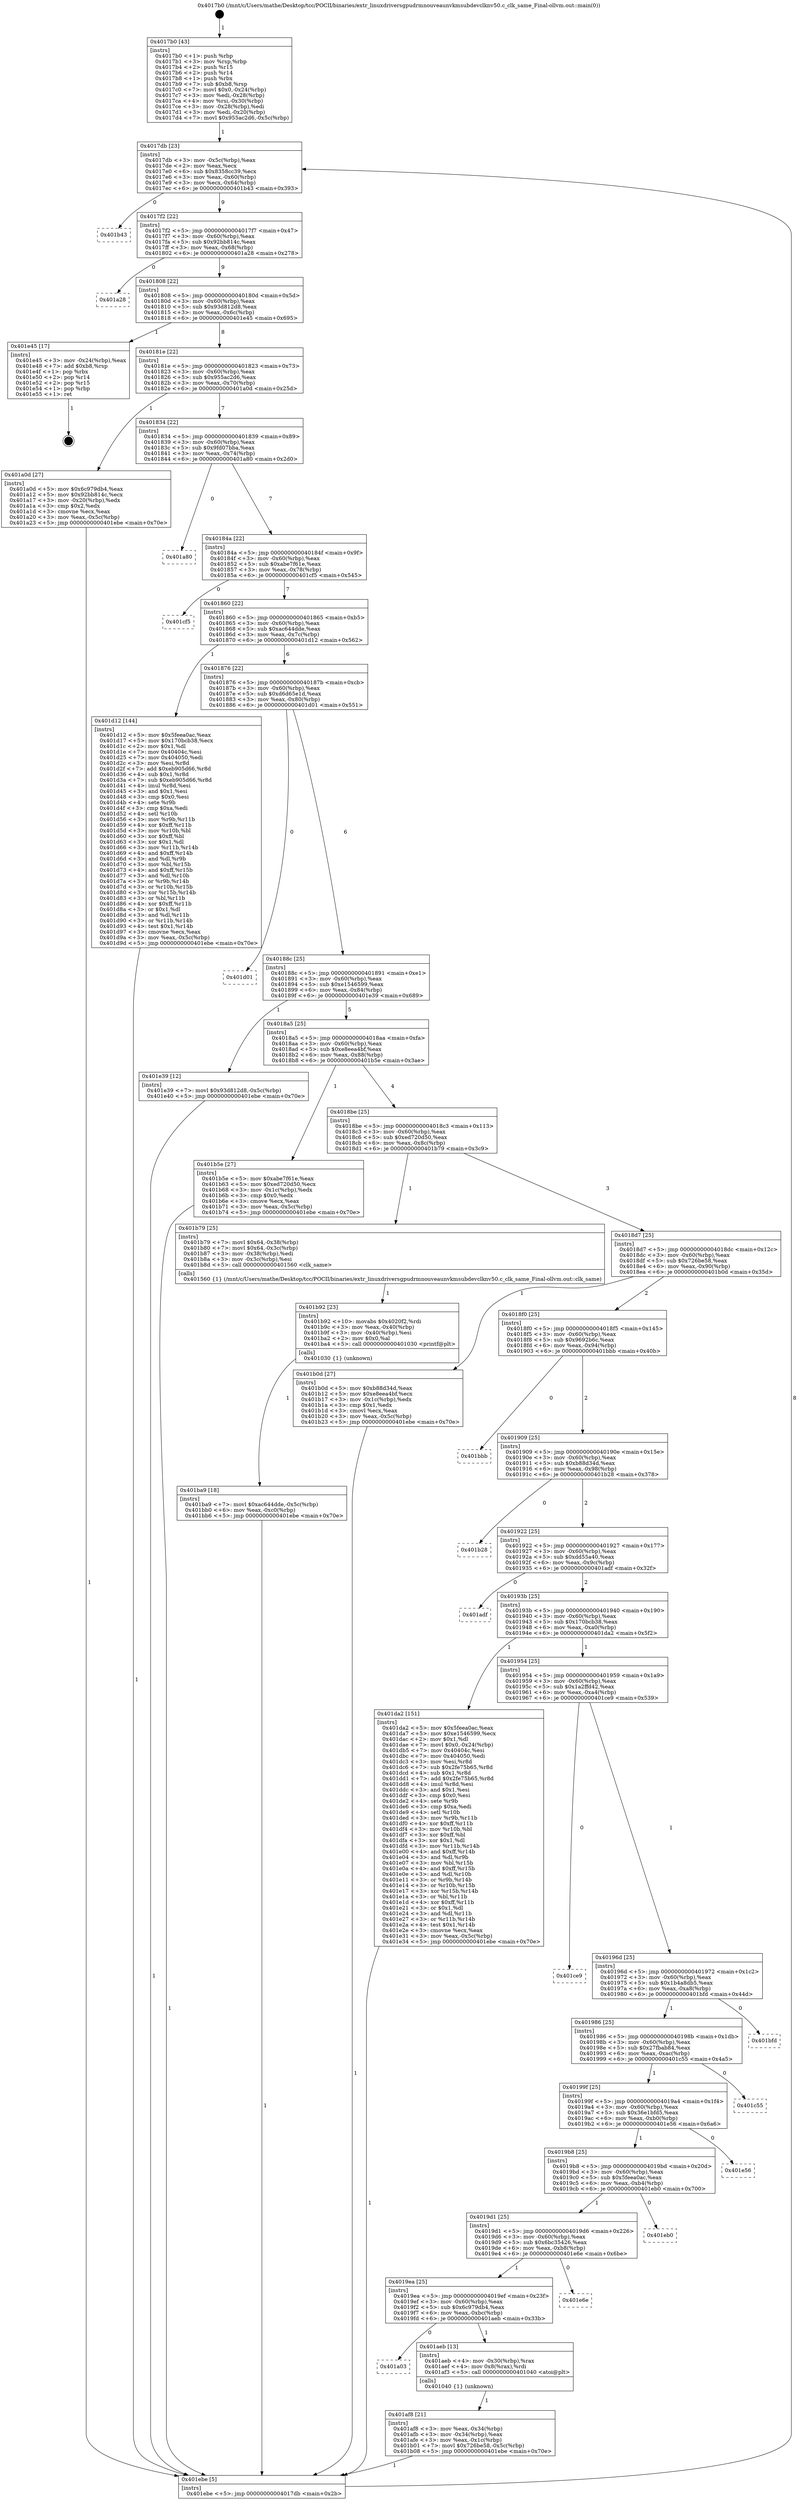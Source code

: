 digraph "0x4017b0" {
  label = "0x4017b0 (/mnt/c/Users/mathe/Desktop/tcc/POCII/binaries/extr_linuxdriversgpudrmnouveaunvkmsubdevclknv50.c_clk_same_Final-ollvm.out::main(0))"
  labelloc = "t"
  node[shape=record]

  Entry [label="",width=0.3,height=0.3,shape=circle,fillcolor=black,style=filled]
  "0x4017db" [label="{
     0x4017db [23]\l
     | [instrs]\l
     &nbsp;&nbsp;0x4017db \<+3\>: mov -0x5c(%rbp),%eax\l
     &nbsp;&nbsp;0x4017de \<+2\>: mov %eax,%ecx\l
     &nbsp;&nbsp;0x4017e0 \<+6\>: sub $0x8358cc39,%ecx\l
     &nbsp;&nbsp;0x4017e6 \<+3\>: mov %eax,-0x60(%rbp)\l
     &nbsp;&nbsp;0x4017e9 \<+3\>: mov %ecx,-0x64(%rbp)\l
     &nbsp;&nbsp;0x4017ec \<+6\>: je 0000000000401b43 \<main+0x393\>\l
  }"]
  "0x401b43" [label="{
     0x401b43\l
  }", style=dashed]
  "0x4017f2" [label="{
     0x4017f2 [22]\l
     | [instrs]\l
     &nbsp;&nbsp;0x4017f2 \<+5\>: jmp 00000000004017f7 \<main+0x47\>\l
     &nbsp;&nbsp;0x4017f7 \<+3\>: mov -0x60(%rbp),%eax\l
     &nbsp;&nbsp;0x4017fa \<+5\>: sub $0x92bb814c,%eax\l
     &nbsp;&nbsp;0x4017ff \<+3\>: mov %eax,-0x68(%rbp)\l
     &nbsp;&nbsp;0x401802 \<+6\>: je 0000000000401a28 \<main+0x278\>\l
  }"]
  Exit [label="",width=0.3,height=0.3,shape=circle,fillcolor=black,style=filled,peripheries=2]
  "0x401a28" [label="{
     0x401a28\l
  }", style=dashed]
  "0x401808" [label="{
     0x401808 [22]\l
     | [instrs]\l
     &nbsp;&nbsp;0x401808 \<+5\>: jmp 000000000040180d \<main+0x5d\>\l
     &nbsp;&nbsp;0x40180d \<+3\>: mov -0x60(%rbp),%eax\l
     &nbsp;&nbsp;0x401810 \<+5\>: sub $0x93d812d8,%eax\l
     &nbsp;&nbsp;0x401815 \<+3\>: mov %eax,-0x6c(%rbp)\l
     &nbsp;&nbsp;0x401818 \<+6\>: je 0000000000401e45 \<main+0x695\>\l
  }"]
  "0x401ba9" [label="{
     0x401ba9 [18]\l
     | [instrs]\l
     &nbsp;&nbsp;0x401ba9 \<+7\>: movl $0xac644dde,-0x5c(%rbp)\l
     &nbsp;&nbsp;0x401bb0 \<+6\>: mov %eax,-0xc0(%rbp)\l
     &nbsp;&nbsp;0x401bb6 \<+5\>: jmp 0000000000401ebe \<main+0x70e\>\l
  }"]
  "0x401e45" [label="{
     0x401e45 [17]\l
     | [instrs]\l
     &nbsp;&nbsp;0x401e45 \<+3\>: mov -0x24(%rbp),%eax\l
     &nbsp;&nbsp;0x401e48 \<+7\>: add $0xb8,%rsp\l
     &nbsp;&nbsp;0x401e4f \<+1\>: pop %rbx\l
     &nbsp;&nbsp;0x401e50 \<+2\>: pop %r14\l
     &nbsp;&nbsp;0x401e52 \<+2\>: pop %r15\l
     &nbsp;&nbsp;0x401e54 \<+1\>: pop %rbp\l
     &nbsp;&nbsp;0x401e55 \<+1\>: ret\l
  }"]
  "0x40181e" [label="{
     0x40181e [22]\l
     | [instrs]\l
     &nbsp;&nbsp;0x40181e \<+5\>: jmp 0000000000401823 \<main+0x73\>\l
     &nbsp;&nbsp;0x401823 \<+3\>: mov -0x60(%rbp),%eax\l
     &nbsp;&nbsp;0x401826 \<+5\>: sub $0x955ac2d6,%eax\l
     &nbsp;&nbsp;0x40182b \<+3\>: mov %eax,-0x70(%rbp)\l
     &nbsp;&nbsp;0x40182e \<+6\>: je 0000000000401a0d \<main+0x25d\>\l
  }"]
  "0x401b92" [label="{
     0x401b92 [23]\l
     | [instrs]\l
     &nbsp;&nbsp;0x401b92 \<+10\>: movabs $0x4020f2,%rdi\l
     &nbsp;&nbsp;0x401b9c \<+3\>: mov %eax,-0x40(%rbp)\l
     &nbsp;&nbsp;0x401b9f \<+3\>: mov -0x40(%rbp),%esi\l
     &nbsp;&nbsp;0x401ba2 \<+2\>: mov $0x0,%al\l
     &nbsp;&nbsp;0x401ba4 \<+5\>: call 0000000000401030 \<printf@plt\>\l
     | [calls]\l
     &nbsp;&nbsp;0x401030 \{1\} (unknown)\l
  }"]
  "0x401a0d" [label="{
     0x401a0d [27]\l
     | [instrs]\l
     &nbsp;&nbsp;0x401a0d \<+5\>: mov $0x6c979db4,%eax\l
     &nbsp;&nbsp;0x401a12 \<+5\>: mov $0x92bb814c,%ecx\l
     &nbsp;&nbsp;0x401a17 \<+3\>: mov -0x20(%rbp),%edx\l
     &nbsp;&nbsp;0x401a1a \<+3\>: cmp $0x2,%edx\l
     &nbsp;&nbsp;0x401a1d \<+3\>: cmovne %ecx,%eax\l
     &nbsp;&nbsp;0x401a20 \<+3\>: mov %eax,-0x5c(%rbp)\l
     &nbsp;&nbsp;0x401a23 \<+5\>: jmp 0000000000401ebe \<main+0x70e\>\l
  }"]
  "0x401834" [label="{
     0x401834 [22]\l
     | [instrs]\l
     &nbsp;&nbsp;0x401834 \<+5\>: jmp 0000000000401839 \<main+0x89\>\l
     &nbsp;&nbsp;0x401839 \<+3\>: mov -0x60(%rbp),%eax\l
     &nbsp;&nbsp;0x40183c \<+5\>: sub $0x9fd07bba,%eax\l
     &nbsp;&nbsp;0x401841 \<+3\>: mov %eax,-0x74(%rbp)\l
     &nbsp;&nbsp;0x401844 \<+6\>: je 0000000000401a80 \<main+0x2d0\>\l
  }"]
  "0x401ebe" [label="{
     0x401ebe [5]\l
     | [instrs]\l
     &nbsp;&nbsp;0x401ebe \<+5\>: jmp 00000000004017db \<main+0x2b\>\l
  }"]
  "0x4017b0" [label="{
     0x4017b0 [43]\l
     | [instrs]\l
     &nbsp;&nbsp;0x4017b0 \<+1\>: push %rbp\l
     &nbsp;&nbsp;0x4017b1 \<+3\>: mov %rsp,%rbp\l
     &nbsp;&nbsp;0x4017b4 \<+2\>: push %r15\l
     &nbsp;&nbsp;0x4017b6 \<+2\>: push %r14\l
     &nbsp;&nbsp;0x4017b8 \<+1\>: push %rbx\l
     &nbsp;&nbsp;0x4017b9 \<+7\>: sub $0xb8,%rsp\l
     &nbsp;&nbsp;0x4017c0 \<+7\>: movl $0x0,-0x24(%rbp)\l
     &nbsp;&nbsp;0x4017c7 \<+3\>: mov %edi,-0x28(%rbp)\l
     &nbsp;&nbsp;0x4017ca \<+4\>: mov %rsi,-0x30(%rbp)\l
     &nbsp;&nbsp;0x4017ce \<+3\>: mov -0x28(%rbp),%edi\l
     &nbsp;&nbsp;0x4017d1 \<+3\>: mov %edi,-0x20(%rbp)\l
     &nbsp;&nbsp;0x4017d4 \<+7\>: movl $0x955ac2d6,-0x5c(%rbp)\l
  }"]
  "0x401af8" [label="{
     0x401af8 [21]\l
     | [instrs]\l
     &nbsp;&nbsp;0x401af8 \<+3\>: mov %eax,-0x34(%rbp)\l
     &nbsp;&nbsp;0x401afb \<+3\>: mov -0x34(%rbp),%eax\l
     &nbsp;&nbsp;0x401afe \<+3\>: mov %eax,-0x1c(%rbp)\l
     &nbsp;&nbsp;0x401b01 \<+7\>: movl $0x726be58,-0x5c(%rbp)\l
     &nbsp;&nbsp;0x401b08 \<+5\>: jmp 0000000000401ebe \<main+0x70e\>\l
  }"]
  "0x401a80" [label="{
     0x401a80\l
  }", style=dashed]
  "0x40184a" [label="{
     0x40184a [22]\l
     | [instrs]\l
     &nbsp;&nbsp;0x40184a \<+5\>: jmp 000000000040184f \<main+0x9f\>\l
     &nbsp;&nbsp;0x40184f \<+3\>: mov -0x60(%rbp),%eax\l
     &nbsp;&nbsp;0x401852 \<+5\>: sub $0xabe7f61e,%eax\l
     &nbsp;&nbsp;0x401857 \<+3\>: mov %eax,-0x78(%rbp)\l
     &nbsp;&nbsp;0x40185a \<+6\>: je 0000000000401cf5 \<main+0x545\>\l
  }"]
  "0x401a03" [label="{
     0x401a03\l
  }", style=dashed]
  "0x401cf5" [label="{
     0x401cf5\l
  }", style=dashed]
  "0x401860" [label="{
     0x401860 [22]\l
     | [instrs]\l
     &nbsp;&nbsp;0x401860 \<+5\>: jmp 0000000000401865 \<main+0xb5\>\l
     &nbsp;&nbsp;0x401865 \<+3\>: mov -0x60(%rbp),%eax\l
     &nbsp;&nbsp;0x401868 \<+5\>: sub $0xac644dde,%eax\l
     &nbsp;&nbsp;0x40186d \<+3\>: mov %eax,-0x7c(%rbp)\l
     &nbsp;&nbsp;0x401870 \<+6\>: je 0000000000401d12 \<main+0x562\>\l
  }"]
  "0x401aeb" [label="{
     0x401aeb [13]\l
     | [instrs]\l
     &nbsp;&nbsp;0x401aeb \<+4\>: mov -0x30(%rbp),%rax\l
     &nbsp;&nbsp;0x401aef \<+4\>: mov 0x8(%rax),%rdi\l
     &nbsp;&nbsp;0x401af3 \<+5\>: call 0000000000401040 \<atoi@plt\>\l
     | [calls]\l
     &nbsp;&nbsp;0x401040 \{1\} (unknown)\l
  }"]
  "0x401d12" [label="{
     0x401d12 [144]\l
     | [instrs]\l
     &nbsp;&nbsp;0x401d12 \<+5\>: mov $0x5feea0ac,%eax\l
     &nbsp;&nbsp;0x401d17 \<+5\>: mov $0x170bcb38,%ecx\l
     &nbsp;&nbsp;0x401d1c \<+2\>: mov $0x1,%dl\l
     &nbsp;&nbsp;0x401d1e \<+7\>: mov 0x40404c,%esi\l
     &nbsp;&nbsp;0x401d25 \<+7\>: mov 0x404050,%edi\l
     &nbsp;&nbsp;0x401d2c \<+3\>: mov %esi,%r8d\l
     &nbsp;&nbsp;0x401d2f \<+7\>: add $0xeb905d66,%r8d\l
     &nbsp;&nbsp;0x401d36 \<+4\>: sub $0x1,%r8d\l
     &nbsp;&nbsp;0x401d3a \<+7\>: sub $0xeb905d66,%r8d\l
     &nbsp;&nbsp;0x401d41 \<+4\>: imul %r8d,%esi\l
     &nbsp;&nbsp;0x401d45 \<+3\>: and $0x1,%esi\l
     &nbsp;&nbsp;0x401d48 \<+3\>: cmp $0x0,%esi\l
     &nbsp;&nbsp;0x401d4b \<+4\>: sete %r9b\l
     &nbsp;&nbsp;0x401d4f \<+3\>: cmp $0xa,%edi\l
     &nbsp;&nbsp;0x401d52 \<+4\>: setl %r10b\l
     &nbsp;&nbsp;0x401d56 \<+3\>: mov %r9b,%r11b\l
     &nbsp;&nbsp;0x401d59 \<+4\>: xor $0xff,%r11b\l
     &nbsp;&nbsp;0x401d5d \<+3\>: mov %r10b,%bl\l
     &nbsp;&nbsp;0x401d60 \<+3\>: xor $0xff,%bl\l
     &nbsp;&nbsp;0x401d63 \<+3\>: xor $0x1,%dl\l
     &nbsp;&nbsp;0x401d66 \<+3\>: mov %r11b,%r14b\l
     &nbsp;&nbsp;0x401d69 \<+4\>: and $0xff,%r14b\l
     &nbsp;&nbsp;0x401d6d \<+3\>: and %dl,%r9b\l
     &nbsp;&nbsp;0x401d70 \<+3\>: mov %bl,%r15b\l
     &nbsp;&nbsp;0x401d73 \<+4\>: and $0xff,%r15b\l
     &nbsp;&nbsp;0x401d77 \<+3\>: and %dl,%r10b\l
     &nbsp;&nbsp;0x401d7a \<+3\>: or %r9b,%r14b\l
     &nbsp;&nbsp;0x401d7d \<+3\>: or %r10b,%r15b\l
     &nbsp;&nbsp;0x401d80 \<+3\>: xor %r15b,%r14b\l
     &nbsp;&nbsp;0x401d83 \<+3\>: or %bl,%r11b\l
     &nbsp;&nbsp;0x401d86 \<+4\>: xor $0xff,%r11b\l
     &nbsp;&nbsp;0x401d8a \<+3\>: or $0x1,%dl\l
     &nbsp;&nbsp;0x401d8d \<+3\>: and %dl,%r11b\l
     &nbsp;&nbsp;0x401d90 \<+3\>: or %r11b,%r14b\l
     &nbsp;&nbsp;0x401d93 \<+4\>: test $0x1,%r14b\l
     &nbsp;&nbsp;0x401d97 \<+3\>: cmovne %ecx,%eax\l
     &nbsp;&nbsp;0x401d9a \<+3\>: mov %eax,-0x5c(%rbp)\l
     &nbsp;&nbsp;0x401d9d \<+5\>: jmp 0000000000401ebe \<main+0x70e\>\l
  }"]
  "0x401876" [label="{
     0x401876 [22]\l
     | [instrs]\l
     &nbsp;&nbsp;0x401876 \<+5\>: jmp 000000000040187b \<main+0xcb\>\l
     &nbsp;&nbsp;0x40187b \<+3\>: mov -0x60(%rbp),%eax\l
     &nbsp;&nbsp;0x40187e \<+5\>: sub $0xd6d65e1d,%eax\l
     &nbsp;&nbsp;0x401883 \<+3\>: mov %eax,-0x80(%rbp)\l
     &nbsp;&nbsp;0x401886 \<+6\>: je 0000000000401d01 \<main+0x551\>\l
  }"]
  "0x4019ea" [label="{
     0x4019ea [25]\l
     | [instrs]\l
     &nbsp;&nbsp;0x4019ea \<+5\>: jmp 00000000004019ef \<main+0x23f\>\l
     &nbsp;&nbsp;0x4019ef \<+3\>: mov -0x60(%rbp),%eax\l
     &nbsp;&nbsp;0x4019f2 \<+5\>: sub $0x6c979db4,%eax\l
     &nbsp;&nbsp;0x4019f7 \<+6\>: mov %eax,-0xbc(%rbp)\l
     &nbsp;&nbsp;0x4019fd \<+6\>: je 0000000000401aeb \<main+0x33b\>\l
  }"]
  "0x401d01" [label="{
     0x401d01\l
  }", style=dashed]
  "0x40188c" [label="{
     0x40188c [25]\l
     | [instrs]\l
     &nbsp;&nbsp;0x40188c \<+5\>: jmp 0000000000401891 \<main+0xe1\>\l
     &nbsp;&nbsp;0x401891 \<+3\>: mov -0x60(%rbp),%eax\l
     &nbsp;&nbsp;0x401894 \<+5\>: sub $0xe1546599,%eax\l
     &nbsp;&nbsp;0x401899 \<+6\>: mov %eax,-0x84(%rbp)\l
     &nbsp;&nbsp;0x40189f \<+6\>: je 0000000000401e39 \<main+0x689\>\l
  }"]
  "0x401e6e" [label="{
     0x401e6e\l
  }", style=dashed]
  "0x401e39" [label="{
     0x401e39 [12]\l
     | [instrs]\l
     &nbsp;&nbsp;0x401e39 \<+7\>: movl $0x93d812d8,-0x5c(%rbp)\l
     &nbsp;&nbsp;0x401e40 \<+5\>: jmp 0000000000401ebe \<main+0x70e\>\l
  }"]
  "0x4018a5" [label="{
     0x4018a5 [25]\l
     | [instrs]\l
     &nbsp;&nbsp;0x4018a5 \<+5\>: jmp 00000000004018aa \<main+0xfa\>\l
     &nbsp;&nbsp;0x4018aa \<+3\>: mov -0x60(%rbp),%eax\l
     &nbsp;&nbsp;0x4018ad \<+5\>: sub $0xe8eea4bf,%eax\l
     &nbsp;&nbsp;0x4018b2 \<+6\>: mov %eax,-0x88(%rbp)\l
     &nbsp;&nbsp;0x4018b8 \<+6\>: je 0000000000401b5e \<main+0x3ae\>\l
  }"]
  "0x4019d1" [label="{
     0x4019d1 [25]\l
     | [instrs]\l
     &nbsp;&nbsp;0x4019d1 \<+5\>: jmp 00000000004019d6 \<main+0x226\>\l
     &nbsp;&nbsp;0x4019d6 \<+3\>: mov -0x60(%rbp),%eax\l
     &nbsp;&nbsp;0x4019d9 \<+5\>: sub $0x6bc35426,%eax\l
     &nbsp;&nbsp;0x4019de \<+6\>: mov %eax,-0xb8(%rbp)\l
     &nbsp;&nbsp;0x4019e4 \<+6\>: je 0000000000401e6e \<main+0x6be\>\l
  }"]
  "0x401b5e" [label="{
     0x401b5e [27]\l
     | [instrs]\l
     &nbsp;&nbsp;0x401b5e \<+5\>: mov $0xabe7f61e,%eax\l
     &nbsp;&nbsp;0x401b63 \<+5\>: mov $0xed720d50,%ecx\l
     &nbsp;&nbsp;0x401b68 \<+3\>: mov -0x1c(%rbp),%edx\l
     &nbsp;&nbsp;0x401b6b \<+3\>: cmp $0x0,%edx\l
     &nbsp;&nbsp;0x401b6e \<+3\>: cmove %ecx,%eax\l
     &nbsp;&nbsp;0x401b71 \<+3\>: mov %eax,-0x5c(%rbp)\l
     &nbsp;&nbsp;0x401b74 \<+5\>: jmp 0000000000401ebe \<main+0x70e\>\l
  }"]
  "0x4018be" [label="{
     0x4018be [25]\l
     | [instrs]\l
     &nbsp;&nbsp;0x4018be \<+5\>: jmp 00000000004018c3 \<main+0x113\>\l
     &nbsp;&nbsp;0x4018c3 \<+3\>: mov -0x60(%rbp),%eax\l
     &nbsp;&nbsp;0x4018c6 \<+5\>: sub $0xed720d50,%eax\l
     &nbsp;&nbsp;0x4018cb \<+6\>: mov %eax,-0x8c(%rbp)\l
     &nbsp;&nbsp;0x4018d1 \<+6\>: je 0000000000401b79 \<main+0x3c9\>\l
  }"]
  "0x401eb0" [label="{
     0x401eb0\l
  }", style=dashed]
  "0x401b79" [label="{
     0x401b79 [25]\l
     | [instrs]\l
     &nbsp;&nbsp;0x401b79 \<+7\>: movl $0x64,-0x38(%rbp)\l
     &nbsp;&nbsp;0x401b80 \<+7\>: movl $0x64,-0x3c(%rbp)\l
     &nbsp;&nbsp;0x401b87 \<+3\>: mov -0x38(%rbp),%edi\l
     &nbsp;&nbsp;0x401b8a \<+3\>: mov -0x3c(%rbp),%esi\l
     &nbsp;&nbsp;0x401b8d \<+5\>: call 0000000000401560 \<clk_same\>\l
     | [calls]\l
     &nbsp;&nbsp;0x401560 \{1\} (/mnt/c/Users/mathe/Desktop/tcc/POCII/binaries/extr_linuxdriversgpudrmnouveaunvkmsubdevclknv50.c_clk_same_Final-ollvm.out::clk_same)\l
  }"]
  "0x4018d7" [label="{
     0x4018d7 [25]\l
     | [instrs]\l
     &nbsp;&nbsp;0x4018d7 \<+5\>: jmp 00000000004018dc \<main+0x12c\>\l
     &nbsp;&nbsp;0x4018dc \<+3\>: mov -0x60(%rbp),%eax\l
     &nbsp;&nbsp;0x4018df \<+5\>: sub $0x726be58,%eax\l
     &nbsp;&nbsp;0x4018e4 \<+6\>: mov %eax,-0x90(%rbp)\l
     &nbsp;&nbsp;0x4018ea \<+6\>: je 0000000000401b0d \<main+0x35d\>\l
  }"]
  "0x4019b8" [label="{
     0x4019b8 [25]\l
     | [instrs]\l
     &nbsp;&nbsp;0x4019b8 \<+5\>: jmp 00000000004019bd \<main+0x20d\>\l
     &nbsp;&nbsp;0x4019bd \<+3\>: mov -0x60(%rbp),%eax\l
     &nbsp;&nbsp;0x4019c0 \<+5\>: sub $0x5feea0ac,%eax\l
     &nbsp;&nbsp;0x4019c5 \<+6\>: mov %eax,-0xb4(%rbp)\l
     &nbsp;&nbsp;0x4019cb \<+6\>: je 0000000000401eb0 \<main+0x700\>\l
  }"]
  "0x401b0d" [label="{
     0x401b0d [27]\l
     | [instrs]\l
     &nbsp;&nbsp;0x401b0d \<+5\>: mov $0xb88d34d,%eax\l
     &nbsp;&nbsp;0x401b12 \<+5\>: mov $0xe8eea4bf,%ecx\l
     &nbsp;&nbsp;0x401b17 \<+3\>: mov -0x1c(%rbp),%edx\l
     &nbsp;&nbsp;0x401b1a \<+3\>: cmp $0x1,%edx\l
     &nbsp;&nbsp;0x401b1d \<+3\>: cmovl %ecx,%eax\l
     &nbsp;&nbsp;0x401b20 \<+3\>: mov %eax,-0x5c(%rbp)\l
     &nbsp;&nbsp;0x401b23 \<+5\>: jmp 0000000000401ebe \<main+0x70e\>\l
  }"]
  "0x4018f0" [label="{
     0x4018f0 [25]\l
     | [instrs]\l
     &nbsp;&nbsp;0x4018f0 \<+5\>: jmp 00000000004018f5 \<main+0x145\>\l
     &nbsp;&nbsp;0x4018f5 \<+3\>: mov -0x60(%rbp),%eax\l
     &nbsp;&nbsp;0x4018f8 \<+5\>: sub $0x9692b6c,%eax\l
     &nbsp;&nbsp;0x4018fd \<+6\>: mov %eax,-0x94(%rbp)\l
     &nbsp;&nbsp;0x401903 \<+6\>: je 0000000000401bbb \<main+0x40b\>\l
  }"]
  "0x401e56" [label="{
     0x401e56\l
  }", style=dashed]
  "0x401bbb" [label="{
     0x401bbb\l
  }", style=dashed]
  "0x401909" [label="{
     0x401909 [25]\l
     | [instrs]\l
     &nbsp;&nbsp;0x401909 \<+5\>: jmp 000000000040190e \<main+0x15e\>\l
     &nbsp;&nbsp;0x40190e \<+3\>: mov -0x60(%rbp),%eax\l
     &nbsp;&nbsp;0x401911 \<+5\>: sub $0xb88d34d,%eax\l
     &nbsp;&nbsp;0x401916 \<+6\>: mov %eax,-0x98(%rbp)\l
     &nbsp;&nbsp;0x40191c \<+6\>: je 0000000000401b28 \<main+0x378\>\l
  }"]
  "0x40199f" [label="{
     0x40199f [25]\l
     | [instrs]\l
     &nbsp;&nbsp;0x40199f \<+5\>: jmp 00000000004019a4 \<main+0x1f4\>\l
     &nbsp;&nbsp;0x4019a4 \<+3\>: mov -0x60(%rbp),%eax\l
     &nbsp;&nbsp;0x4019a7 \<+5\>: sub $0x36e1bfd5,%eax\l
     &nbsp;&nbsp;0x4019ac \<+6\>: mov %eax,-0xb0(%rbp)\l
     &nbsp;&nbsp;0x4019b2 \<+6\>: je 0000000000401e56 \<main+0x6a6\>\l
  }"]
  "0x401b28" [label="{
     0x401b28\l
  }", style=dashed]
  "0x401922" [label="{
     0x401922 [25]\l
     | [instrs]\l
     &nbsp;&nbsp;0x401922 \<+5\>: jmp 0000000000401927 \<main+0x177\>\l
     &nbsp;&nbsp;0x401927 \<+3\>: mov -0x60(%rbp),%eax\l
     &nbsp;&nbsp;0x40192a \<+5\>: sub $0xdd55a40,%eax\l
     &nbsp;&nbsp;0x40192f \<+6\>: mov %eax,-0x9c(%rbp)\l
     &nbsp;&nbsp;0x401935 \<+6\>: je 0000000000401adf \<main+0x32f\>\l
  }"]
  "0x401c55" [label="{
     0x401c55\l
  }", style=dashed]
  "0x401adf" [label="{
     0x401adf\l
  }", style=dashed]
  "0x40193b" [label="{
     0x40193b [25]\l
     | [instrs]\l
     &nbsp;&nbsp;0x40193b \<+5\>: jmp 0000000000401940 \<main+0x190\>\l
     &nbsp;&nbsp;0x401940 \<+3\>: mov -0x60(%rbp),%eax\l
     &nbsp;&nbsp;0x401943 \<+5\>: sub $0x170bcb38,%eax\l
     &nbsp;&nbsp;0x401948 \<+6\>: mov %eax,-0xa0(%rbp)\l
     &nbsp;&nbsp;0x40194e \<+6\>: je 0000000000401da2 \<main+0x5f2\>\l
  }"]
  "0x401986" [label="{
     0x401986 [25]\l
     | [instrs]\l
     &nbsp;&nbsp;0x401986 \<+5\>: jmp 000000000040198b \<main+0x1db\>\l
     &nbsp;&nbsp;0x40198b \<+3\>: mov -0x60(%rbp),%eax\l
     &nbsp;&nbsp;0x40198e \<+5\>: sub $0x27fbab84,%eax\l
     &nbsp;&nbsp;0x401993 \<+6\>: mov %eax,-0xac(%rbp)\l
     &nbsp;&nbsp;0x401999 \<+6\>: je 0000000000401c55 \<main+0x4a5\>\l
  }"]
  "0x401da2" [label="{
     0x401da2 [151]\l
     | [instrs]\l
     &nbsp;&nbsp;0x401da2 \<+5\>: mov $0x5feea0ac,%eax\l
     &nbsp;&nbsp;0x401da7 \<+5\>: mov $0xe1546599,%ecx\l
     &nbsp;&nbsp;0x401dac \<+2\>: mov $0x1,%dl\l
     &nbsp;&nbsp;0x401dae \<+7\>: movl $0x0,-0x24(%rbp)\l
     &nbsp;&nbsp;0x401db5 \<+7\>: mov 0x40404c,%esi\l
     &nbsp;&nbsp;0x401dbc \<+7\>: mov 0x404050,%edi\l
     &nbsp;&nbsp;0x401dc3 \<+3\>: mov %esi,%r8d\l
     &nbsp;&nbsp;0x401dc6 \<+7\>: sub $0x2fe75b65,%r8d\l
     &nbsp;&nbsp;0x401dcd \<+4\>: sub $0x1,%r8d\l
     &nbsp;&nbsp;0x401dd1 \<+7\>: add $0x2fe75b65,%r8d\l
     &nbsp;&nbsp;0x401dd8 \<+4\>: imul %r8d,%esi\l
     &nbsp;&nbsp;0x401ddc \<+3\>: and $0x1,%esi\l
     &nbsp;&nbsp;0x401ddf \<+3\>: cmp $0x0,%esi\l
     &nbsp;&nbsp;0x401de2 \<+4\>: sete %r9b\l
     &nbsp;&nbsp;0x401de6 \<+3\>: cmp $0xa,%edi\l
     &nbsp;&nbsp;0x401de9 \<+4\>: setl %r10b\l
     &nbsp;&nbsp;0x401ded \<+3\>: mov %r9b,%r11b\l
     &nbsp;&nbsp;0x401df0 \<+4\>: xor $0xff,%r11b\l
     &nbsp;&nbsp;0x401df4 \<+3\>: mov %r10b,%bl\l
     &nbsp;&nbsp;0x401df7 \<+3\>: xor $0xff,%bl\l
     &nbsp;&nbsp;0x401dfa \<+3\>: xor $0x1,%dl\l
     &nbsp;&nbsp;0x401dfd \<+3\>: mov %r11b,%r14b\l
     &nbsp;&nbsp;0x401e00 \<+4\>: and $0xff,%r14b\l
     &nbsp;&nbsp;0x401e04 \<+3\>: and %dl,%r9b\l
     &nbsp;&nbsp;0x401e07 \<+3\>: mov %bl,%r15b\l
     &nbsp;&nbsp;0x401e0a \<+4\>: and $0xff,%r15b\l
     &nbsp;&nbsp;0x401e0e \<+3\>: and %dl,%r10b\l
     &nbsp;&nbsp;0x401e11 \<+3\>: or %r9b,%r14b\l
     &nbsp;&nbsp;0x401e14 \<+3\>: or %r10b,%r15b\l
     &nbsp;&nbsp;0x401e17 \<+3\>: xor %r15b,%r14b\l
     &nbsp;&nbsp;0x401e1a \<+3\>: or %bl,%r11b\l
     &nbsp;&nbsp;0x401e1d \<+4\>: xor $0xff,%r11b\l
     &nbsp;&nbsp;0x401e21 \<+3\>: or $0x1,%dl\l
     &nbsp;&nbsp;0x401e24 \<+3\>: and %dl,%r11b\l
     &nbsp;&nbsp;0x401e27 \<+3\>: or %r11b,%r14b\l
     &nbsp;&nbsp;0x401e2a \<+4\>: test $0x1,%r14b\l
     &nbsp;&nbsp;0x401e2e \<+3\>: cmovne %ecx,%eax\l
     &nbsp;&nbsp;0x401e31 \<+3\>: mov %eax,-0x5c(%rbp)\l
     &nbsp;&nbsp;0x401e34 \<+5\>: jmp 0000000000401ebe \<main+0x70e\>\l
  }"]
  "0x401954" [label="{
     0x401954 [25]\l
     | [instrs]\l
     &nbsp;&nbsp;0x401954 \<+5\>: jmp 0000000000401959 \<main+0x1a9\>\l
     &nbsp;&nbsp;0x401959 \<+3\>: mov -0x60(%rbp),%eax\l
     &nbsp;&nbsp;0x40195c \<+5\>: sub $0x1a2ffd42,%eax\l
     &nbsp;&nbsp;0x401961 \<+6\>: mov %eax,-0xa4(%rbp)\l
     &nbsp;&nbsp;0x401967 \<+6\>: je 0000000000401ce9 \<main+0x539\>\l
  }"]
  "0x401bfd" [label="{
     0x401bfd\l
  }", style=dashed]
  "0x401ce9" [label="{
     0x401ce9\l
  }", style=dashed]
  "0x40196d" [label="{
     0x40196d [25]\l
     | [instrs]\l
     &nbsp;&nbsp;0x40196d \<+5\>: jmp 0000000000401972 \<main+0x1c2\>\l
     &nbsp;&nbsp;0x401972 \<+3\>: mov -0x60(%rbp),%eax\l
     &nbsp;&nbsp;0x401975 \<+5\>: sub $0x1b4a8db5,%eax\l
     &nbsp;&nbsp;0x40197a \<+6\>: mov %eax,-0xa8(%rbp)\l
     &nbsp;&nbsp;0x401980 \<+6\>: je 0000000000401bfd \<main+0x44d\>\l
  }"]
  Entry -> "0x4017b0" [label=" 1"]
  "0x4017db" -> "0x401b43" [label=" 0"]
  "0x4017db" -> "0x4017f2" [label=" 9"]
  "0x401e45" -> Exit [label=" 1"]
  "0x4017f2" -> "0x401a28" [label=" 0"]
  "0x4017f2" -> "0x401808" [label=" 9"]
  "0x401e39" -> "0x401ebe" [label=" 1"]
  "0x401808" -> "0x401e45" [label=" 1"]
  "0x401808" -> "0x40181e" [label=" 8"]
  "0x401da2" -> "0x401ebe" [label=" 1"]
  "0x40181e" -> "0x401a0d" [label=" 1"]
  "0x40181e" -> "0x401834" [label=" 7"]
  "0x401a0d" -> "0x401ebe" [label=" 1"]
  "0x4017b0" -> "0x4017db" [label=" 1"]
  "0x401ebe" -> "0x4017db" [label=" 8"]
  "0x401d12" -> "0x401ebe" [label=" 1"]
  "0x401834" -> "0x401a80" [label=" 0"]
  "0x401834" -> "0x40184a" [label=" 7"]
  "0x401ba9" -> "0x401ebe" [label=" 1"]
  "0x40184a" -> "0x401cf5" [label=" 0"]
  "0x40184a" -> "0x401860" [label=" 7"]
  "0x401b92" -> "0x401ba9" [label=" 1"]
  "0x401860" -> "0x401d12" [label=" 1"]
  "0x401860" -> "0x401876" [label=" 6"]
  "0x401b79" -> "0x401b92" [label=" 1"]
  "0x401876" -> "0x401d01" [label=" 0"]
  "0x401876" -> "0x40188c" [label=" 6"]
  "0x401b0d" -> "0x401ebe" [label=" 1"]
  "0x40188c" -> "0x401e39" [label=" 1"]
  "0x40188c" -> "0x4018a5" [label=" 5"]
  "0x401af8" -> "0x401ebe" [label=" 1"]
  "0x4018a5" -> "0x401b5e" [label=" 1"]
  "0x4018a5" -> "0x4018be" [label=" 4"]
  "0x4019ea" -> "0x401a03" [label=" 0"]
  "0x4018be" -> "0x401b79" [label=" 1"]
  "0x4018be" -> "0x4018d7" [label=" 3"]
  "0x4019ea" -> "0x401aeb" [label=" 1"]
  "0x4018d7" -> "0x401b0d" [label=" 1"]
  "0x4018d7" -> "0x4018f0" [label=" 2"]
  "0x4019d1" -> "0x4019ea" [label=" 1"]
  "0x4018f0" -> "0x401bbb" [label=" 0"]
  "0x4018f0" -> "0x401909" [label=" 2"]
  "0x4019d1" -> "0x401e6e" [label=" 0"]
  "0x401909" -> "0x401b28" [label=" 0"]
  "0x401909" -> "0x401922" [label=" 2"]
  "0x4019b8" -> "0x4019d1" [label=" 1"]
  "0x401922" -> "0x401adf" [label=" 0"]
  "0x401922" -> "0x40193b" [label=" 2"]
  "0x4019b8" -> "0x401eb0" [label=" 0"]
  "0x40193b" -> "0x401da2" [label=" 1"]
  "0x40193b" -> "0x401954" [label=" 1"]
  "0x40199f" -> "0x4019b8" [label=" 1"]
  "0x401954" -> "0x401ce9" [label=" 0"]
  "0x401954" -> "0x40196d" [label=" 1"]
  "0x40199f" -> "0x401e56" [label=" 0"]
  "0x40196d" -> "0x401bfd" [label=" 0"]
  "0x40196d" -> "0x401986" [label=" 1"]
  "0x401b5e" -> "0x401ebe" [label=" 1"]
  "0x401986" -> "0x401c55" [label=" 0"]
  "0x401986" -> "0x40199f" [label=" 1"]
  "0x401aeb" -> "0x401af8" [label=" 1"]
}
